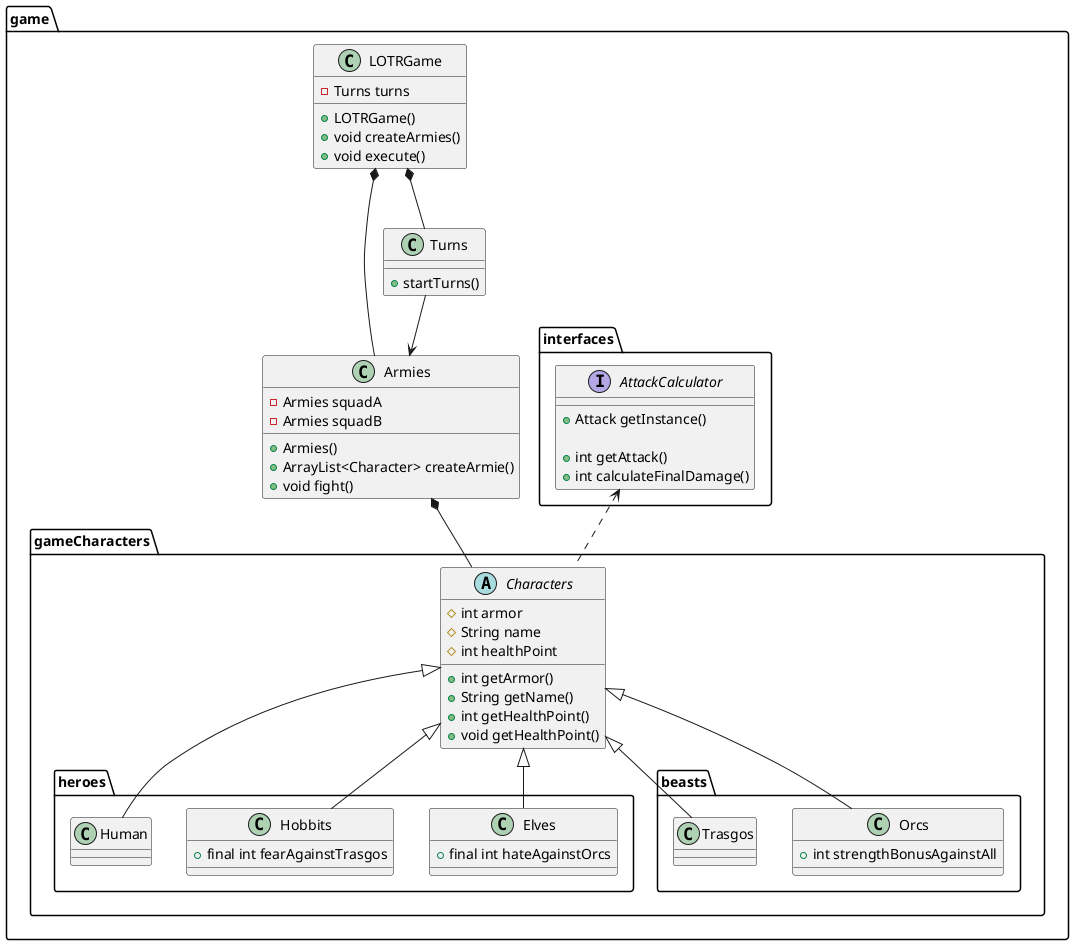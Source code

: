 @startuml LOTRGame




package game{
    Class LOTRGame{
        -Turns turns

        +LOTRGame()
        +void createArmies()
        +void execute()

    }
    Class Armies{
        -Armies squadA
        -Armies squadB

        +Armies()
        +ArrayList<Character> createArmie()
        +void fight()
    }

    Class Turns{
        

        +startTurns()

    }

    package interfaces{

        interface AttackCalculator{
            +Attack getInstance()

            +int getAttack()
            +int calculateFinalDamage()

        }

    }


    package gameCharacters{

        Abstract Class Characters{
            #int armor
            #String name
            #int healthPoint


            +int getArmor()
            +String getName()
            +int getHealthPoint()
            +void getHealthPoint()

        }

        package heroes{
            Class Elves{
                +final int hateAgainstOrcs
            }

            Class Hobbits{
                +final int fearAgainstTrasgos
            }
            Class Human{

            }


        }

        package beasts{


            Class Orcs{
                +int strengthBonusAgainstAll
            }
            Class Trasgos{
            }

        }

    }
}



LOTRGame *-- Turns
LOTRGame *-- Armies

Turns --> Armies

Armies *-- Characters

Characters .up.> AttackCalculator

Characters <|-- Elves
Characters <|-- Hobbits
Characters <|-- Human

Characters <|-- Orcs
Characters <|-- Trasgos



@enduml